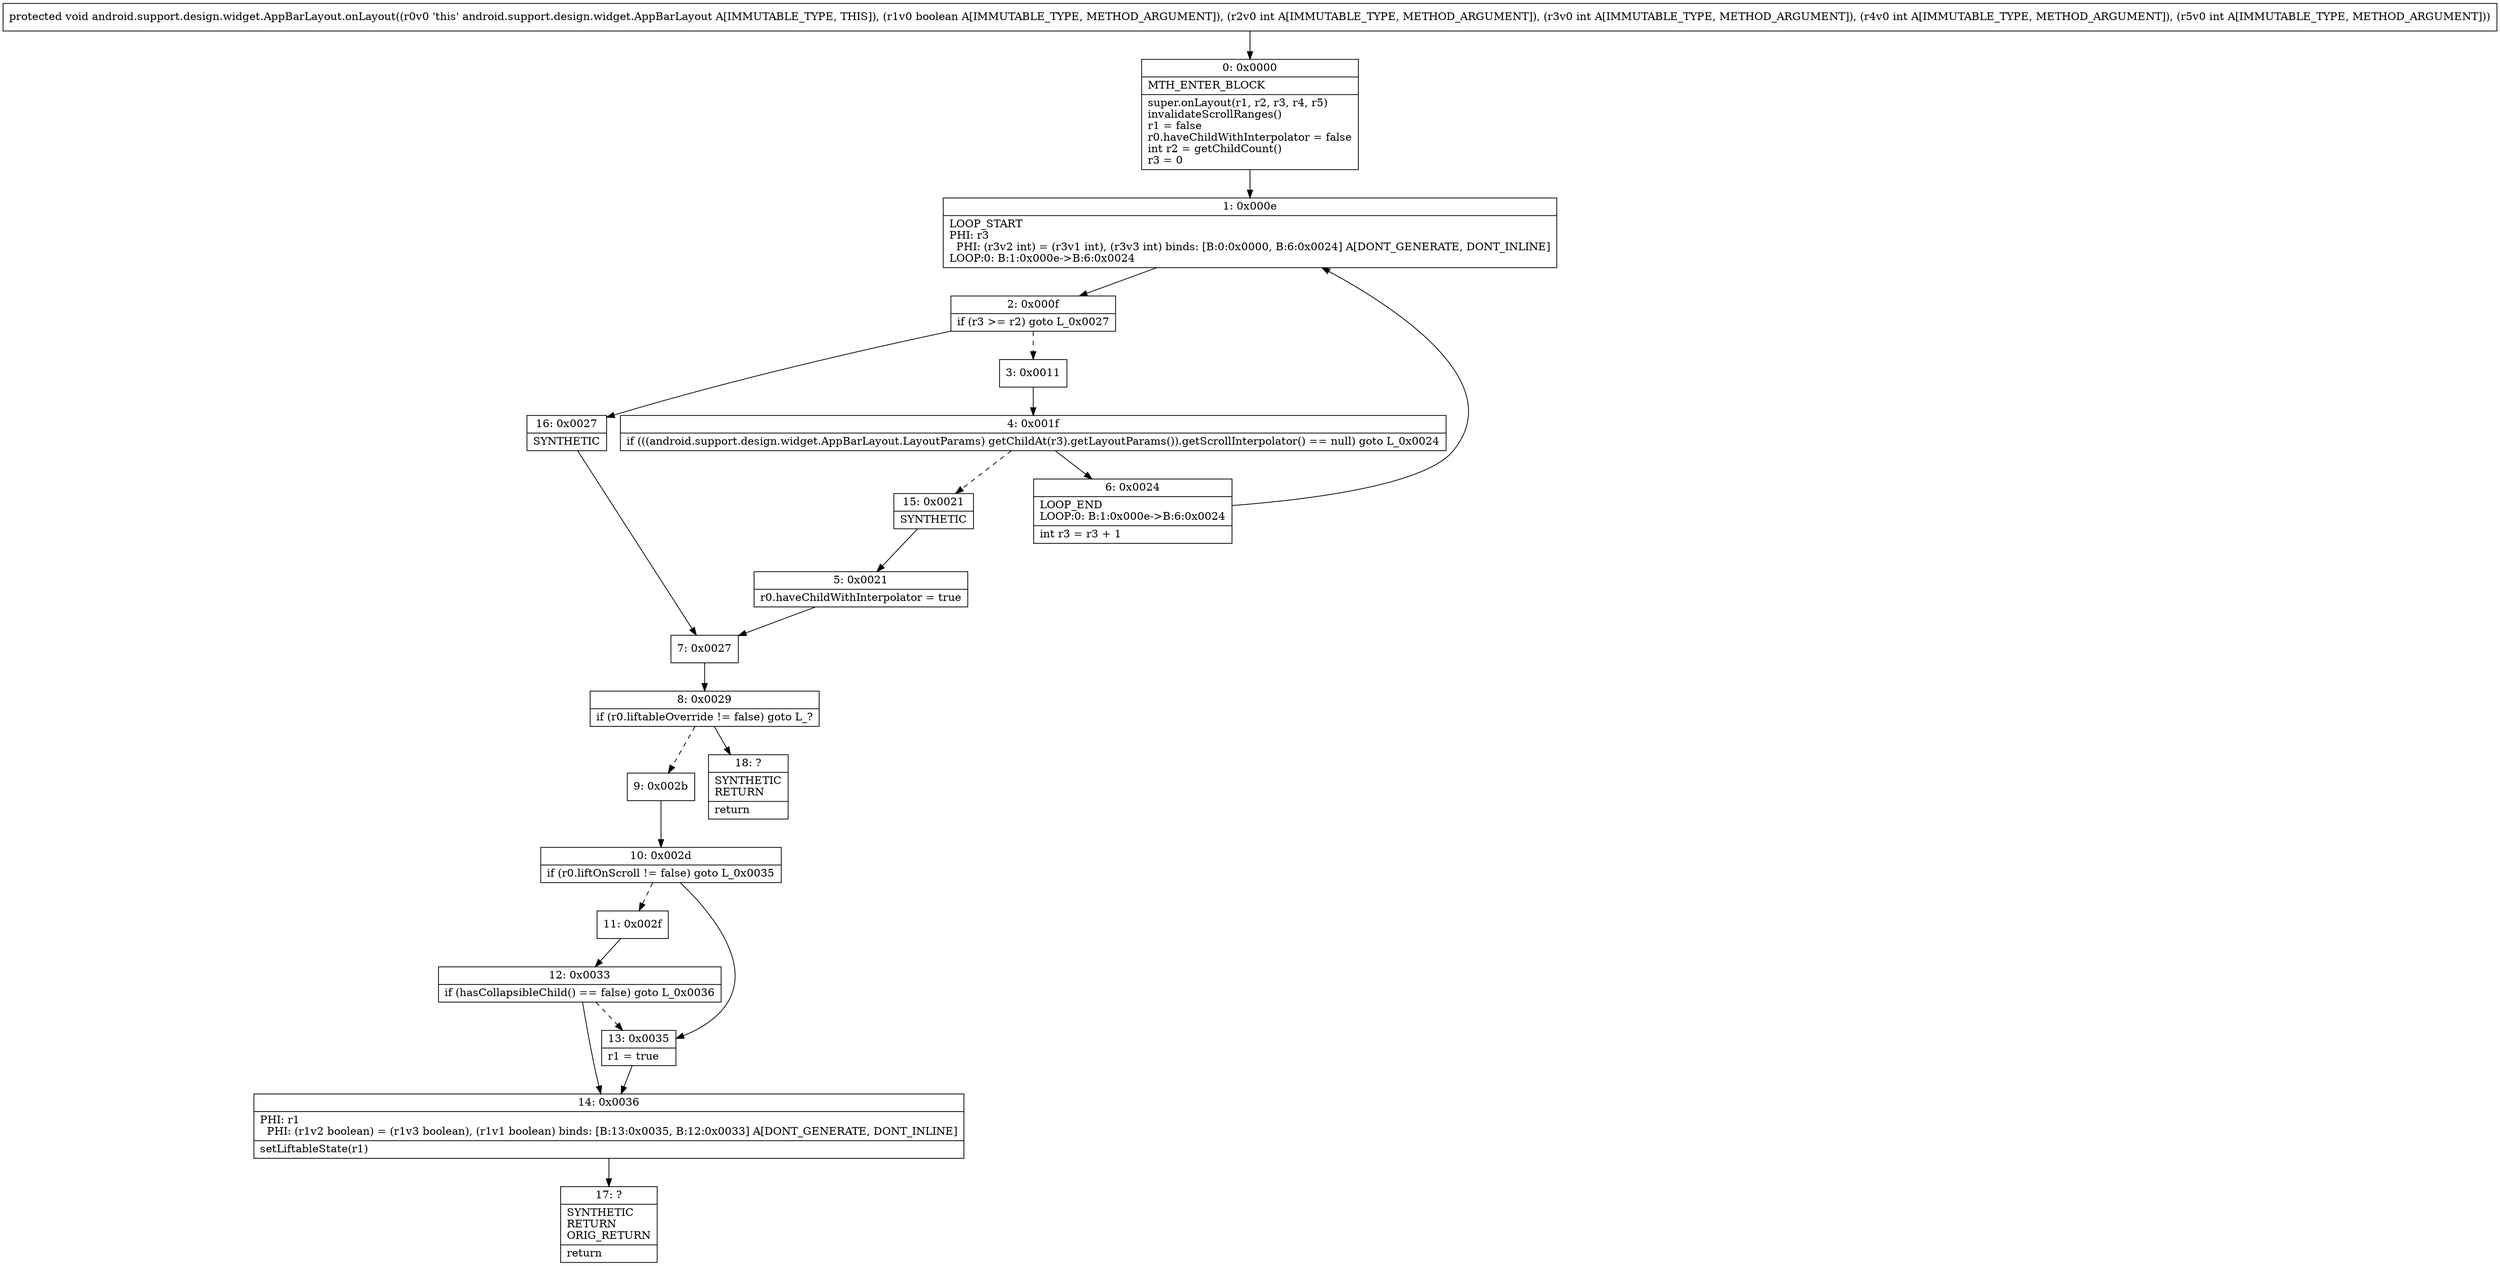 digraph "CFG forandroid.support.design.widget.AppBarLayout.onLayout(ZIIII)V" {
Node_0 [shape=record,label="{0\:\ 0x0000|MTH_ENTER_BLOCK\l|super.onLayout(r1, r2, r3, r4, r5)\linvalidateScrollRanges()\lr1 = false\lr0.haveChildWithInterpolator = false\lint r2 = getChildCount()\lr3 = 0\l}"];
Node_1 [shape=record,label="{1\:\ 0x000e|LOOP_START\lPHI: r3 \l  PHI: (r3v2 int) = (r3v1 int), (r3v3 int) binds: [B:0:0x0000, B:6:0x0024] A[DONT_GENERATE, DONT_INLINE]\lLOOP:0: B:1:0x000e\-\>B:6:0x0024\l}"];
Node_2 [shape=record,label="{2\:\ 0x000f|if (r3 \>= r2) goto L_0x0027\l}"];
Node_3 [shape=record,label="{3\:\ 0x0011}"];
Node_4 [shape=record,label="{4\:\ 0x001f|if (((android.support.design.widget.AppBarLayout.LayoutParams) getChildAt(r3).getLayoutParams()).getScrollInterpolator() == null) goto L_0x0024\l}"];
Node_5 [shape=record,label="{5\:\ 0x0021|r0.haveChildWithInterpolator = true\l}"];
Node_6 [shape=record,label="{6\:\ 0x0024|LOOP_END\lLOOP:0: B:1:0x000e\-\>B:6:0x0024\l|int r3 = r3 + 1\l}"];
Node_7 [shape=record,label="{7\:\ 0x0027}"];
Node_8 [shape=record,label="{8\:\ 0x0029|if (r0.liftableOverride != false) goto L_?\l}"];
Node_9 [shape=record,label="{9\:\ 0x002b}"];
Node_10 [shape=record,label="{10\:\ 0x002d|if (r0.liftOnScroll != false) goto L_0x0035\l}"];
Node_11 [shape=record,label="{11\:\ 0x002f}"];
Node_12 [shape=record,label="{12\:\ 0x0033|if (hasCollapsibleChild() == false) goto L_0x0036\l}"];
Node_13 [shape=record,label="{13\:\ 0x0035|r1 = true\l}"];
Node_14 [shape=record,label="{14\:\ 0x0036|PHI: r1 \l  PHI: (r1v2 boolean) = (r1v3 boolean), (r1v1 boolean) binds: [B:13:0x0035, B:12:0x0033] A[DONT_GENERATE, DONT_INLINE]\l|setLiftableState(r1)\l}"];
Node_15 [shape=record,label="{15\:\ 0x0021|SYNTHETIC\l}"];
Node_16 [shape=record,label="{16\:\ 0x0027|SYNTHETIC\l}"];
Node_17 [shape=record,label="{17\:\ ?|SYNTHETIC\lRETURN\lORIG_RETURN\l|return\l}"];
Node_18 [shape=record,label="{18\:\ ?|SYNTHETIC\lRETURN\l|return\l}"];
MethodNode[shape=record,label="{protected void android.support.design.widget.AppBarLayout.onLayout((r0v0 'this' android.support.design.widget.AppBarLayout A[IMMUTABLE_TYPE, THIS]), (r1v0 boolean A[IMMUTABLE_TYPE, METHOD_ARGUMENT]), (r2v0 int A[IMMUTABLE_TYPE, METHOD_ARGUMENT]), (r3v0 int A[IMMUTABLE_TYPE, METHOD_ARGUMENT]), (r4v0 int A[IMMUTABLE_TYPE, METHOD_ARGUMENT]), (r5v0 int A[IMMUTABLE_TYPE, METHOD_ARGUMENT])) }"];
MethodNode -> Node_0;
Node_0 -> Node_1;
Node_1 -> Node_2;
Node_2 -> Node_3[style=dashed];
Node_2 -> Node_16;
Node_3 -> Node_4;
Node_4 -> Node_6;
Node_4 -> Node_15[style=dashed];
Node_5 -> Node_7;
Node_6 -> Node_1;
Node_7 -> Node_8;
Node_8 -> Node_9[style=dashed];
Node_8 -> Node_18;
Node_9 -> Node_10;
Node_10 -> Node_11[style=dashed];
Node_10 -> Node_13;
Node_11 -> Node_12;
Node_12 -> Node_13[style=dashed];
Node_12 -> Node_14;
Node_13 -> Node_14;
Node_14 -> Node_17;
Node_15 -> Node_5;
Node_16 -> Node_7;
}

